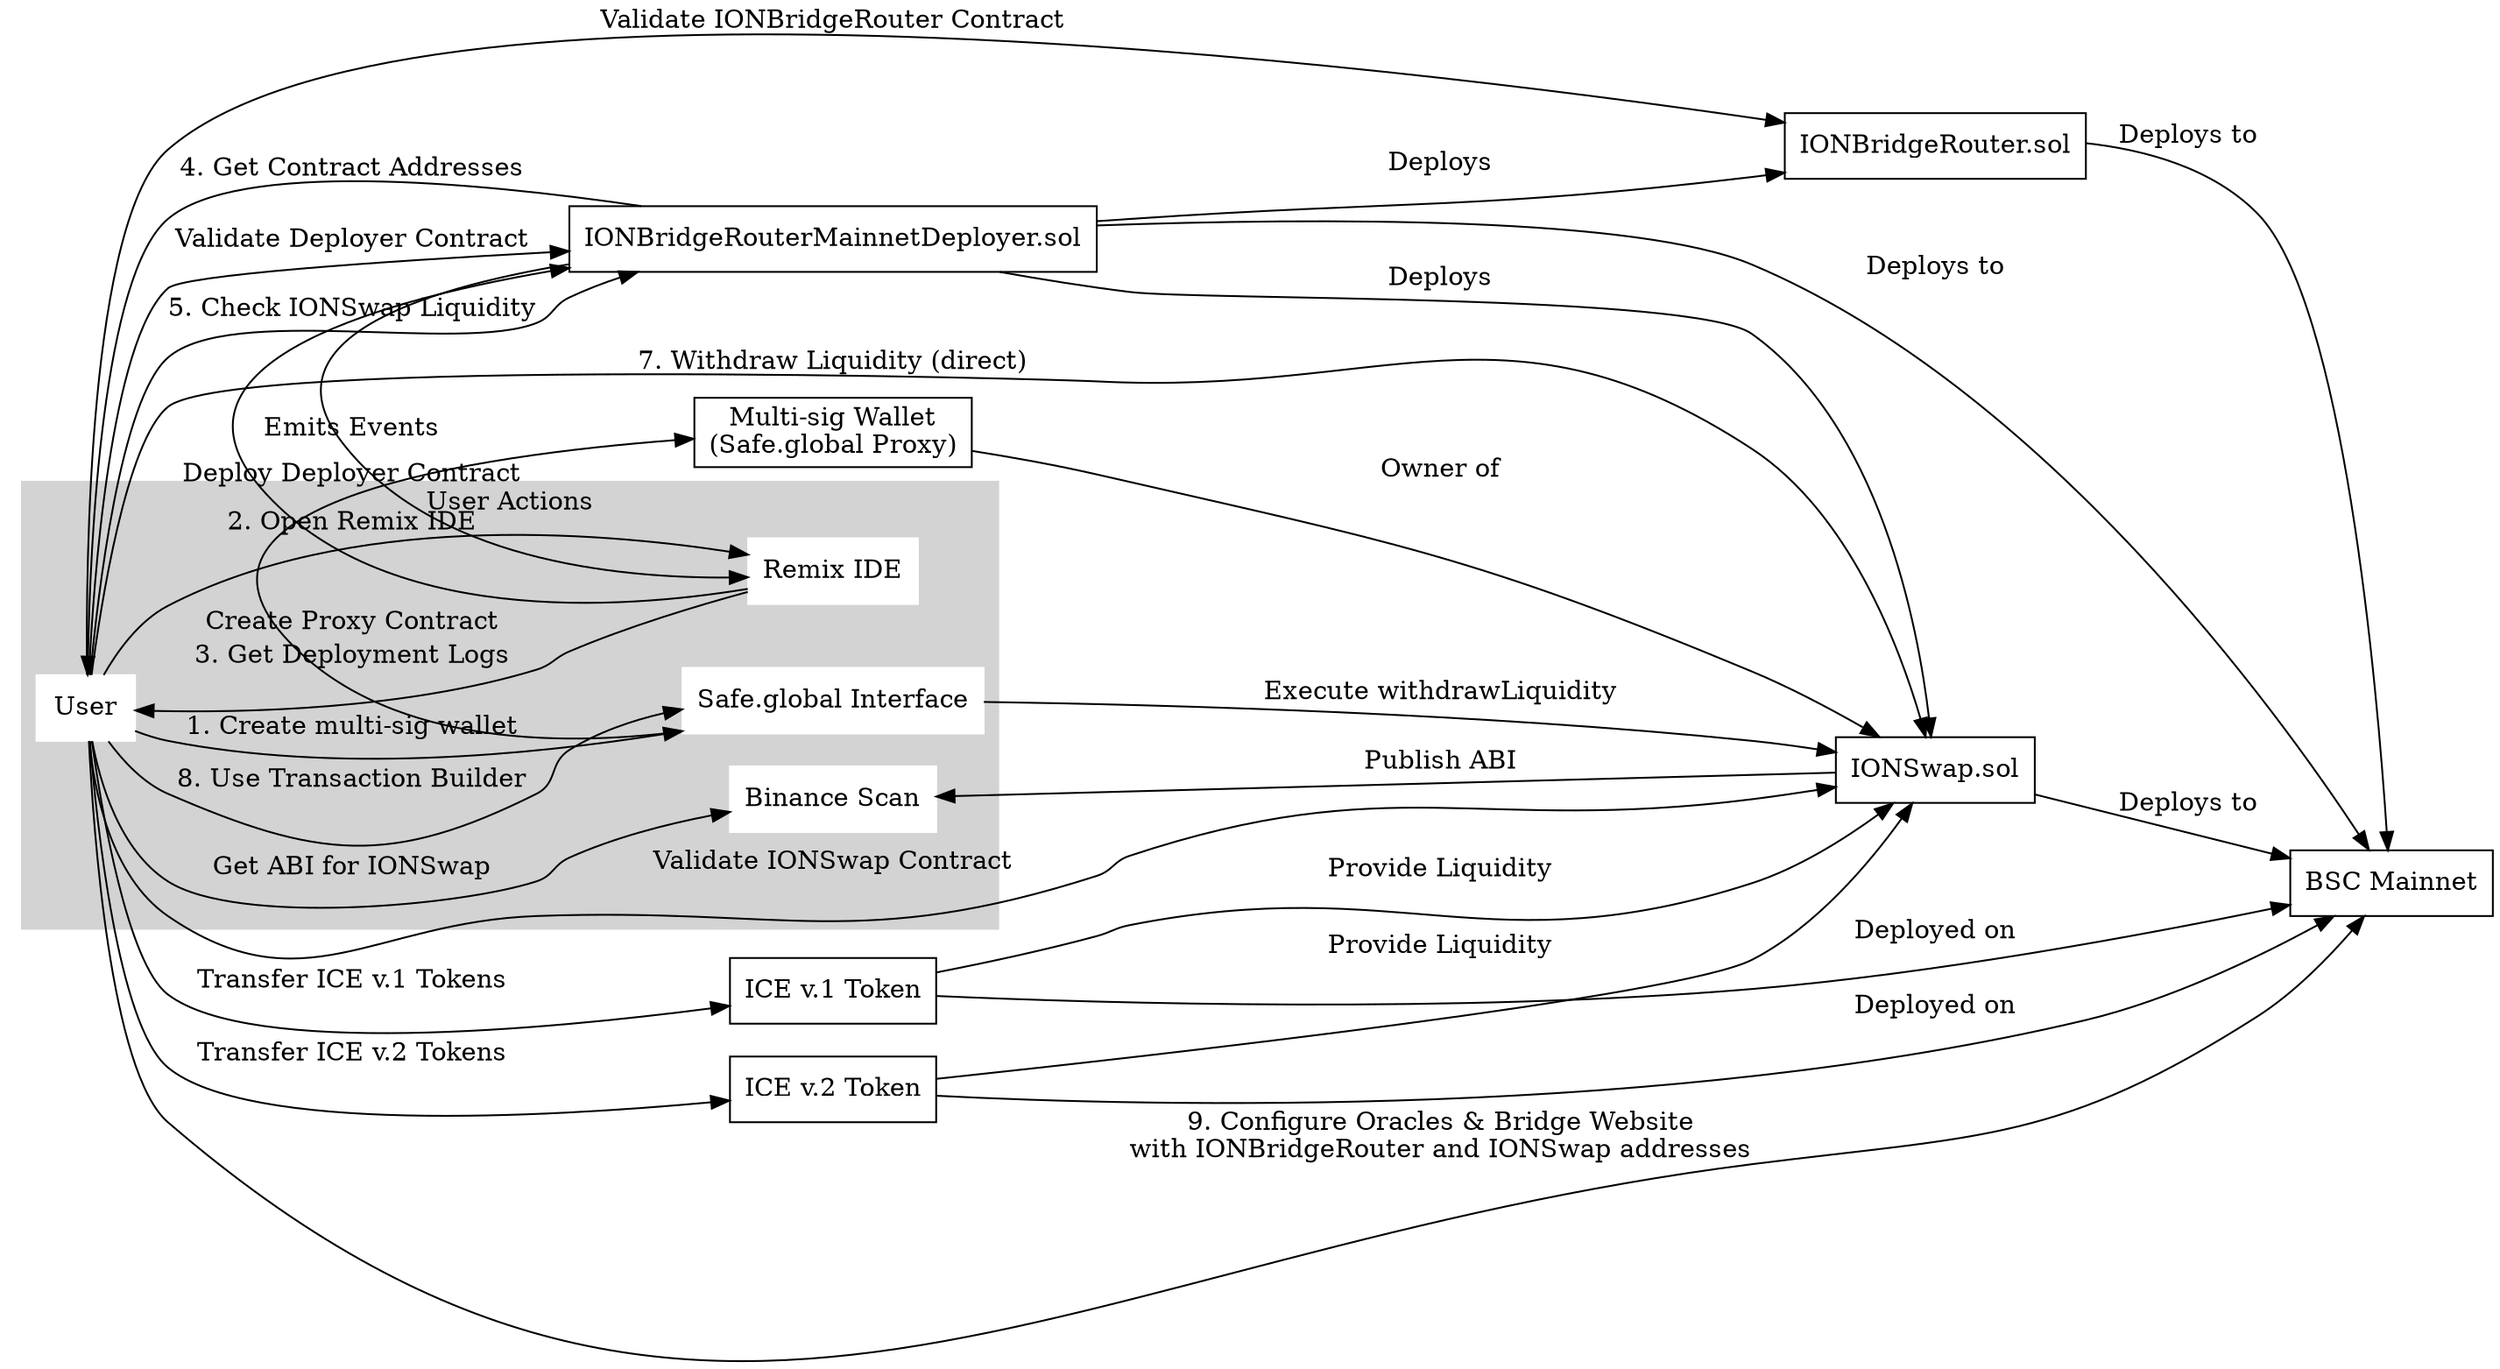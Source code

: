 digraph DeploymentProcess {
    rankdir=LR;
    node [shape=box];

    subgraph cluster_user {
        label = "User Actions";
        style = filled;
        color = lightgrey;
        node [style=filled, color=white];

        User [label="User"];
        SafeGlobal [label="Safe.global Interface"];
        RemixIDE [label="Remix IDE"];
        BinanceScan [label="Binance Scan"];
    }

    // Contracts and Tokens
    DeployerContract [label="IONBridgeRouterMainnetDeployer.sol"];
    IONSwap [label="IONSwap.sol"];
    IONBridgeRouter [label="IONBridgeRouter.sol"];
    ICEv1 [label="ICE v.1 Token"];
    ICEv2 [label="ICE v.2 Token"];
    BSCNetwork [label="BSC Mainnet"];
    MultiSigWallet [label="Multi-sig Wallet\n(Safe.global Proxy)"];

    // Step 1: Create multi-sig wallet
    User -> SafeGlobal [label="1. Create multi-sig wallet"];
    SafeGlobal -> MultiSigWallet [label="Create Proxy Contract"];

    // Step 2: Deploy Deployer Contract via Remix IDE
    User -> RemixIDE [label="2. Open Remix IDE"];
    RemixIDE -> DeployerContract [label="Deploy Deployer Contract"];
    DeployerContract -> BSCNetwork [label="Deploys to"];

    // Deployer Contract deploys IONBridgeRouter and IONSwap
    DeployerContract -> IONSwap [label="Deploys"];
    DeployerContract -> IONBridgeRouter [label="Deploys"];
    IONSwap -> BSCNetwork [label="Deploys to"];
    IONBridgeRouter -> BSCNetwork [label="Deploys to"];

    // Step 3: User validates contracts
    DeployerContract -> RemixIDE [label="Emits Events"];
    RemixIDE -> User [label="3. Get Deployment Logs"];
    User -> DeployerContract [label="Validate Deployer Contract"];
    User -> IONSwap [label="Validate IONSwap Contract"];
    User -> IONBridgeRouter [label="Validate IONBridgeRouter Contract"];

    // Step 4: Get contract addresses
    DeployerContract -> User [label="4. Get Contract Addresses"];

    // Step 5: Check IONSwap liquidity
    User -> DeployerContract [label="5. Check IONSwap Liquidity"];

    // Step 6: Transfer liquidity to IONSwap contract
    User -> ICEv1 [label="Transfer ICE v.1 Tokens"];
    User -> ICEv2 [label="Transfer ICE v.2 Tokens"];
    ICEv1 -> IONSwap [label="Provide Liquidity"];
    ICEv2 -> IONSwap [label="Provide Liquidity"];

    // Step 7: Withdraw liquidity from IONSwap
    User -> IONSwap [label="7. Withdraw Liquidity (direct)"];

    // Step 8: Withdraw liquidity using Safe.global
    User -> SafeGlobal [label="8. Use Transaction Builder"];
    SafeGlobal -> IONSwap [label="Execute withdrawLiquidity"];

    // Step 9: Configure other components
    User -> BSCNetwork [label="9. Configure Oracles & Bridge Website\nwith IONBridgeRouter and IONSwap addresses"];

    // Interactions with Binance Scan to get ABI
    IONSwap -> BinanceScan [label="Publish ABI"];
    User -> BinanceScan [label="Get ABI for IONSwap"];

    // Tokens exist on BSC Network
    ICEv1 -> BSCNetwork [label="Deployed on"];
    ICEv2 -> BSCNetwork [label="Deployed on"];

    // Ownership relationships
    MultiSigWallet -> IONSwap [label="Owner of"];
}

